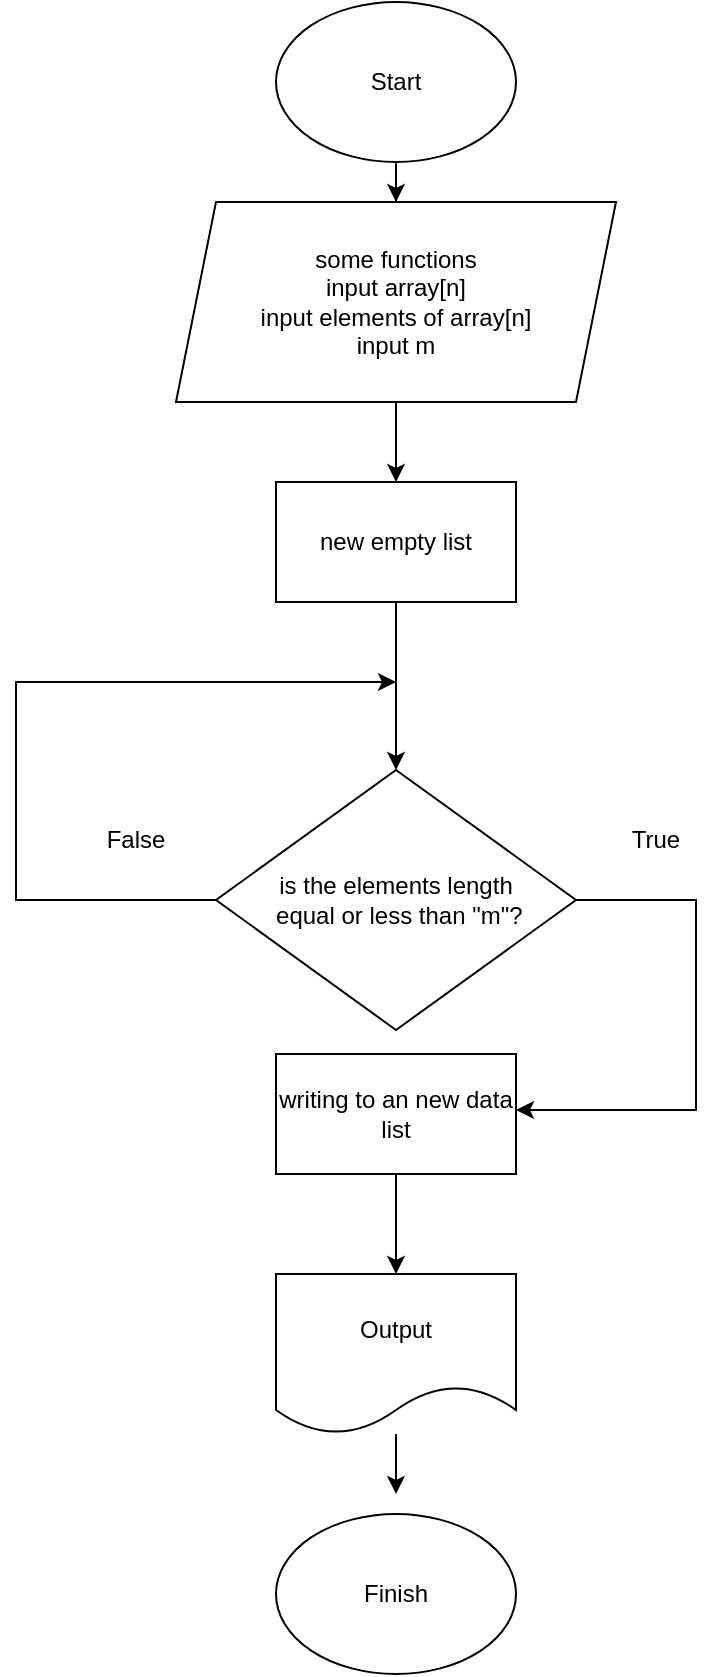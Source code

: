 <mxfile version="22.1.5" type="device">
  <diagram name="Страница — 1" id="TMHmkQ2Sji_6Kycjav-P">
    <mxGraphModel dx="1050" dy="572" grid="1" gridSize="10" guides="1" tooltips="1" connect="1" arrows="1" fold="1" page="1" pageScale="1" pageWidth="827" pageHeight="1169" math="0" shadow="0">
      <root>
        <mxCell id="0" />
        <mxCell id="1" parent="0" />
        <mxCell id="7KUsN6LbJQAXhWN3x1fu-8" value="" style="edgeStyle=orthogonalEdgeStyle;rounded=0;orthogonalLoop=1;jettySize=auto;html=1;" parent="1" source="7KUsN6LbJQAXhWN3x1fu-1" target="7KUsN6LbJQAXhWN3x1fu-2" edge="1">
          <mxGeometry relative="1" as="geometry" />
        </mxCell>
        <mxCell id="7KUsN6LbJQAXhWN3x1fu-1" value="Start" style="ellipse;whiteSpace=wrap;html=1;" parent="1" vertex="1">
          <mxGeometry x="270" y="10" width="120" height="80" as="geometry" />
        </mxCell>
        <mxCell id="uWCRFCBiZHTuWHg2_UW9-3" value="" style="edgeStyle=orthogonalEdgeStyle;rounded=0;orthogonalLoop=1;jettySize=auto;html=1;" edge="1" parent="1" source="7KUsN6LbJQAXhWN3x1fu-2" target="uWCRFCBiZHTuWHg2_UW9-2">
          <mxGeometry relative="1" as="geometry" />
        </mxCell>
        <mxCell id="7KUsN6LbJQAXhWN3x1fu-2" value="some functions&lt;br&gt;input array[n]&lt;br&gt;input elements of array[n]&lt;br&gt;input m" style="shape=parallelogram;perimeter=parallelogramPerimeter;whiteSpace=wrap;html=1;fixedSize=1;" parent="1" vertex="1">
          <mxGeometry x="220" y="110" width="220" height="100" as="geometry" />
        </mxCell>
        <mxCell id="7KUsN6LbJQAXhWN3x1fu-3" value="is the elements length&lt;br&gt;&amp;nbsp;equal or less than &quot;m&quot;?" style="rhombus;whiteSpace=wrap;html=1;" parent="1" vertex="1">
          <mxGeometry x="240" y="394" width="180" height="130" as="geometry" />
        </mxCell>
        <mxCell id="7KUsN6LbJQAXhWN3x1fu-4" value="True&lt;br&gt;" style="text;html=1;strokeColor=none;fillColor=none;align=center;verticalAlign=middle;whiteSpace=wrap;rounded=0;" parent="1" vertex="1">
          <mxGeometry x="430" y="414" width="60" height="30" as="geometry" />
        </mxCell>
        <mxCell id="7KUsN6LbJQAXhWN3x1fu-5" value="False" style="text;html=1;strokeColor=none;fillColor=none;align=center;verticalAlign=middle;whiteSpace=wrap;rounded=0;" parent="1" vertex="1">
          <mxGeometry x="170" y="414" width="60" height="30" as="geometry" />
        </mxCell>
        <mxCell id="QWuu726TF2rKi20F7UIa-1" style="edgeStyle=orthogonalEdgeStyle;rounded=0;orthogonalLoop=1;jettySize=auto;html=1;exitX=0.5;exitY=1;exitDx=0;exitDy=0;entryX=0.5;entryY=0;entryDx=0;entryDy=0;" parent="1" source="7KUsN6LbJQAXhWN3x1fu-6" target="7KUsN6LbJQAXhWN3x1fu-12" edge="1">
          <mxGeometry relative="1" as="geometry" />
        </mxCell>
        <mxCell id="uWCRFCBiZHTuWHg2_UW9-6" style="edgeStyle=orthogonalEdgeStyle;rounded=0;orthogonalLoop=1;jettySize=auto;html=1;exitX=0;exitY=0.5;exitDx=0;exitDy=0;" edge="1" parent="1" source="7KUsN6LbJQAXhWN3x1fu-3">
          <mxGeometry relative="1" as="geometry">
            <mxPoint x="210" y="490" as="sourcePoint" />
            <mxPoint x="330" y="350" as="targetPoint" />
            <Array as="points">
              <mxPoint x="140" y="459" />
              <mxPoint x="140" y="350" />
            </Array>
          </mxGeometry>
        </mxCell>
        <mxCell id="7KUsN6LbJQAXhWN3x1fu-6" value="writing to an new data list" style="rounded=0;whiteSpace=wrap;html=1;" parent="1" vertex="1">
          <mxGeometry x="270" y="536" width="120" height="60" as="geometry" />
        </mxCell>
        <mxCell id="7KUsN6LbJQAXhWN3x1fu-7" value="" style="endArrow=classic;html=1;rounded=0;exitX=1;exitY=0.5;exitDx=0;exitDy=0;" parent="1" source="7KUsN6LbJQAXhWN3x1fu-3" edge="1">
          <mxGeometry width="50" height="50" relative="1" as="geometry">
            <mxPoint x="390" y="374" as="sourcePoint" />
            <mxPoint x="390" y="564" as="targetPoint" />
            <Array as="points">
              <mxPoint x="480" y="459" />
              <mxPoint x="480" y="564" />
            </Array>
          </mxGeometry>
        </mxCell>
        <mxCell id="QWuu726TF2rKi20F7UIa-2" style="edgeStyle=orthogonalEdgeStyle;rounded=0;orthogonalLoop=1;jettySize=auto;html=1;entryX=0.5;entryY=0;entryDx=0;entryDy=0;" parent="1" source="7KUsN6LbJQAXhWN3x1fu-12" edge="1">
          <mxGeometry relative="1" as="geometry">
            <mxPoint x="330" y="756" as="targetPoint" />
          </mxGeometry>
        </mxCell>
        <mxCell id="7KUsN6LbJQAXhWN3x1fu-12" value="Output" style="shape=document;whiteSpace=wrap;html=1;boundedLbl=1;" parent="1" vertex="1">
          <mxGeometry x="270" y="646" width="120" height="80" as="geometry" />
        </mxCell>
        <mxCell id="7KUsN6LbJQAXhWN3x1fu-13" value="Finish" style="ellipse;whiteSpace=wrap;html=1;" parent="1" vertex="1">
          <mxGeometry x="270" y="766" width="120" height="80" as="geometry" />
        </mxCell>
        <mxCell id="uWCRFCBiZHTuWHg2_UW9-4" value="" style="edgeStyle=orthogonalEdgeStyle;rounded=0;orthogonalLoop=1;jettySize=auto;html=1;" edge="1" parent="1" source="uWCRFCBiZHTuWHg2_UW9-2" target="7KUsN6LbJQAXhWN3x1fu-3">
          <mxGeometry relative="1" as="geometry" />
        </mxCell>
        <mxCell id="uWCRFCBiZHTuWHg2_UW9-2" value="new empty list" style="rounded=0;whiteSpace=wrap;html=1;" vertex="1" parent="1">
          <mxGeometry x="270" y="250" width="120" height="60" as="geometry" />
        </mxCell>
      </root>
    </mxGraphModel>
  </diagram>
</mxfile>
